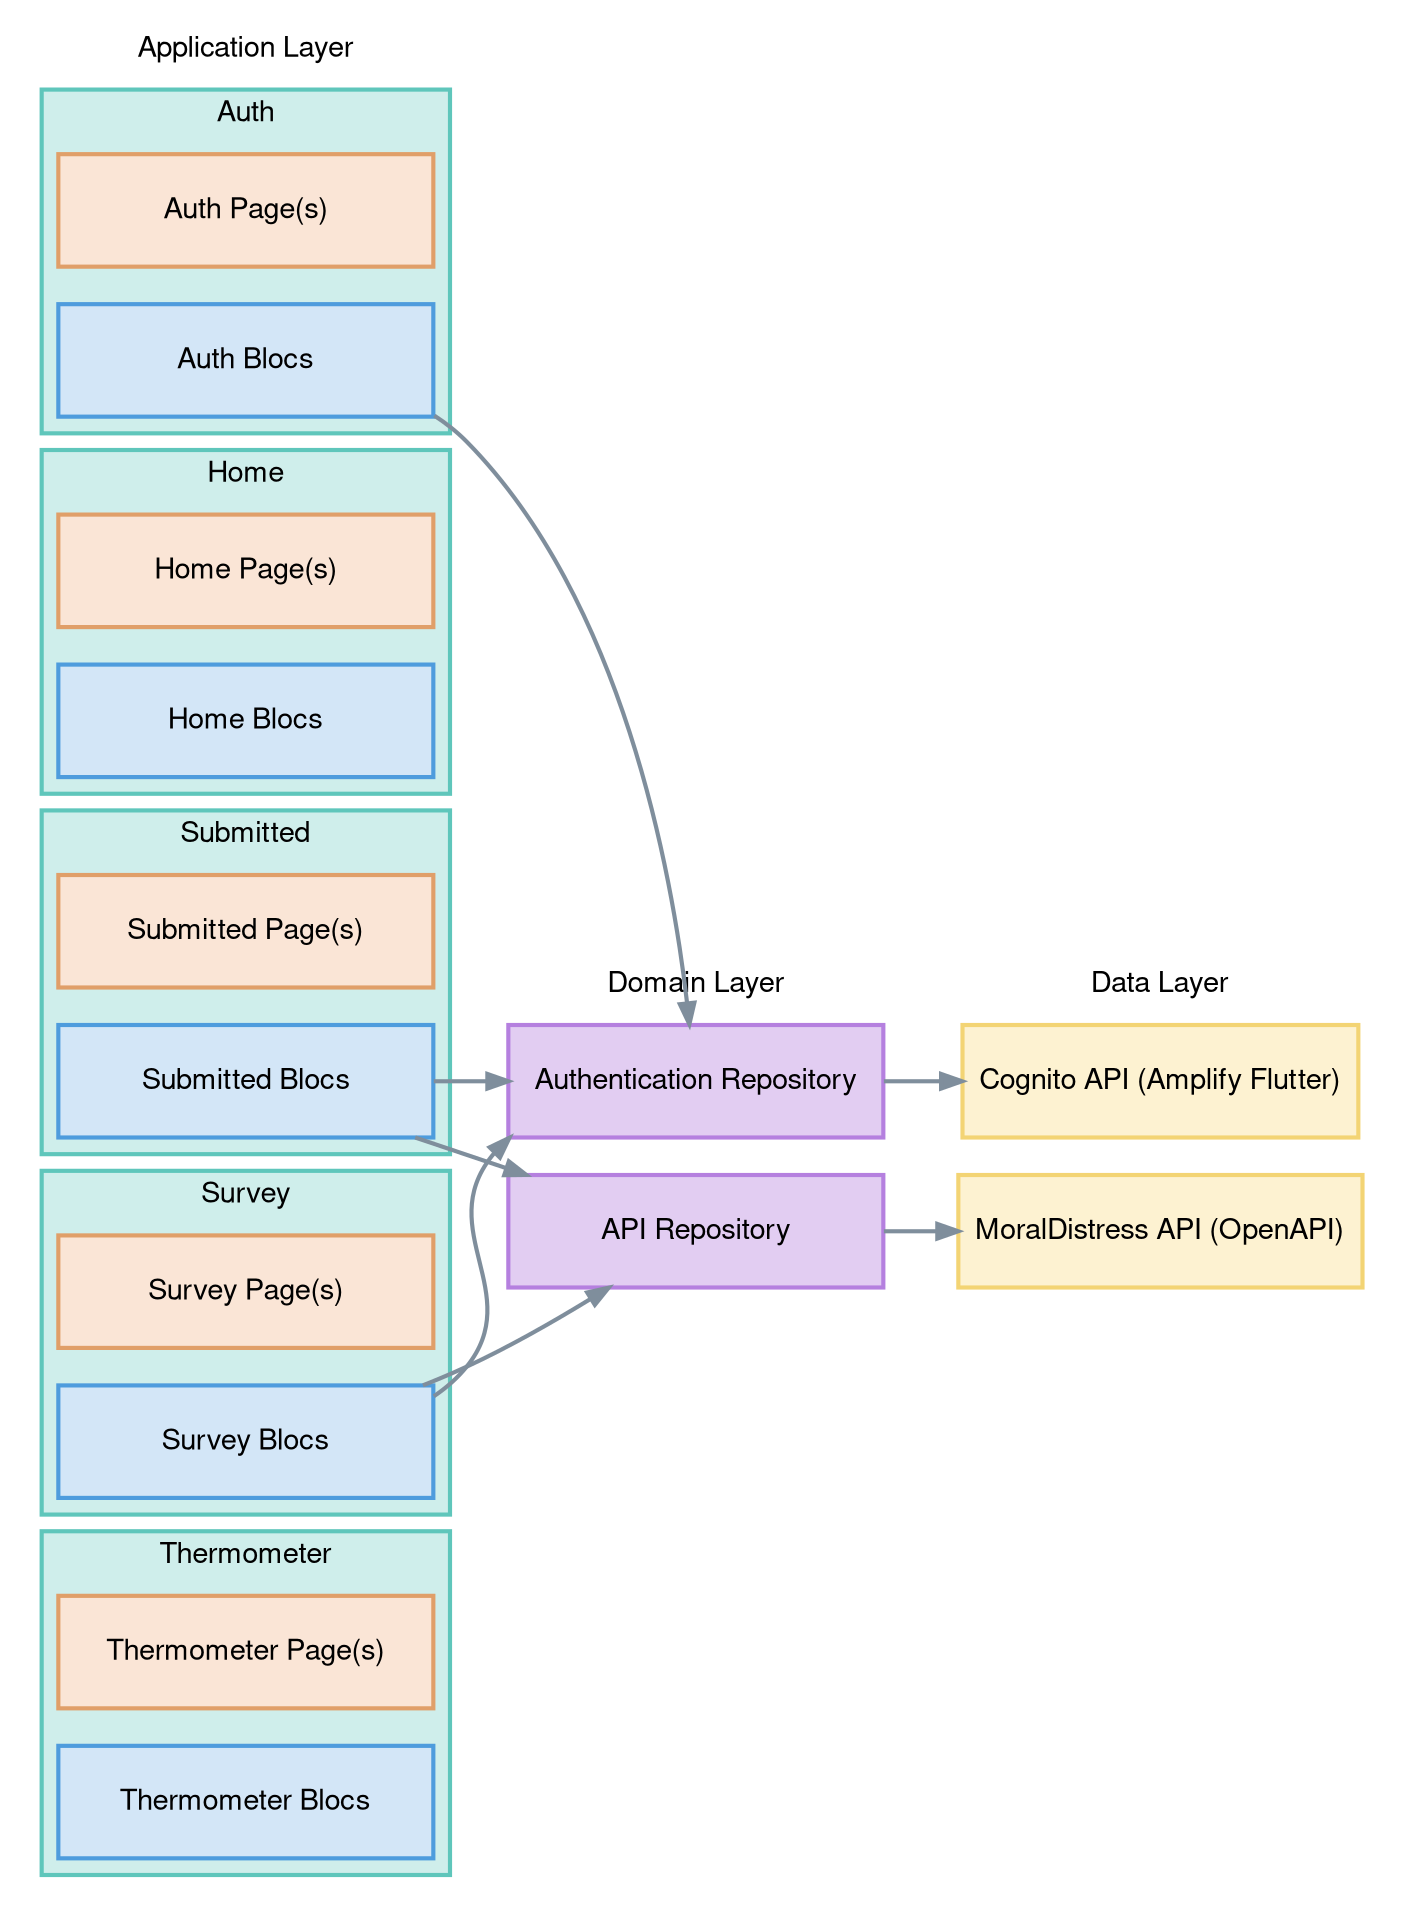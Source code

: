 digraph G {
  fontname="Helvetica,Arial,sans-serif";
  rankdir="LR";
  penwidth=0;
  fillcolor="#f0f4f7";

  node [
    fontname="Helvetica,Arial,sans-serif",
    shape="rect",
    style=filled,
    width = 2.5,
    height = 0.75,
    penwidth=2.0
  ];

  edge [
    fontname="Helvetica,Arial,sans-serif"
    color="#7f8e9c";
    penwidth=2.0;
  ];

  subgraph cluster_application_layer {
    label = "Application Layer";

    subgraph cluster_auth {
      fillcolor="#cfeeeb";
      color="#5fc6bb";
      style=filled;
      penwidth=2.0;

      auth_page [
        label="Auth Page(s)"
        fillcolor="#fae5d6",
        color="#e09f69"
      ];

      auth_bloc [
        label="Auth Blocs"
        fillcolor="#d3e6f7",
        color="#4e9cdd"
      ];

      label="Auth";
    }

    subgraph cluster_home {
      fillcolor="#cfeeeb";
      color="#5fc6bb";
      style=filled;
      penwidth=2.0;

      node [
        //fillcolor="white";
      ];

      home_page [
        label="Home Page(s)",
        fillcolor="#fae5d6",
        color="#e09f69"
      ];

      home_bloc [
        label="Home Blocs"
        fillcolor="#d3e6f7",
        color="#4e9cdd"
      ];

      label="Home";
    }

    subgraph cluster_submitted {
      fillcolor="#cfeeeb";
      color="#5fc6bb";
      style=filled;
      penwidth=2.0;

      node [
        style=filled,
      ];

      submitted_page [
        label="Submitted Page(s)",
        fillcolor="#fae5d6",
        color="#e09f69"
      ];

      submitted_bloc [
        label="Submitted Blocs",
        fillcolor="#d3e6f7",
        color="#4e9cdd"
      ];

      label="Submitted";
    }

    subgraph cluster_survey {
      fillcolor="#cfeeeb";
      color="#5fc6bb";
      style=filled;
      penwidth=2.0;

      node [
        style=filled,
        fillcolor="white";
      ];

      survey_page [
        label="Survey Page(s)",
        fillcolor="#fae5d6",
        color="#e09f69"
      ];
      survey_bloc [
        label="Survey Blocs"
        fillcolor="#d3e6f7",
        color="#4e9cdd"
      ];
      label="Survey";
    }

    subgraph cluster_thermometer {
      fillcolor="#cfeeeb";
      color="#5fc6bb";
      style=filled;
      penwidth=2.0;

      node [
        style=filled,
        fillcolor="white"
      ];
      thermometer_page [
        label="Thermometer Page(s)",
        fillcolor="#fae5d6",
        color="#e09f69"
      ];
      thermometer_bloc [
        label="Thermometer Blocs",
        fillcolor="#d3e6f7",
        color="#4e9cdd"
      ];
      label="Thermometer";
    }
  }

  subgraph cluster_domain_layer {
    label = "Domain Layer";
    
    node [
      style=filled,
      fillcolor="#e2cdf2",
      color="#b580df"
    ];

    auth_repo [
      label="Authentication Repository"
    ];
    api_repo [
      label="API Repository"
    ];
  }

  subgraph cluster_data_layer {
    label = "Data Layer";

    node [
      style=filled,
      fillcolor="#fdf2d1",
      color="#f3d474"
    ];

    cognito_api [
      label="Cognito API (Amplify Flutter)";
    ];

    moraldistress_api [
      label="MoralDistress API (OpenAPI)";
    ];
  }

  auth_bloc -> auth_repo;
  submitted_bloc -> auth_repo;
  submitted_bloc -> api_repo;
  survey_bloc -> auth_repo;
  survey_bloc -> api_repo;

  auth_repo -> cognito_api;
  api_repo -> moraldistress_api;

}

